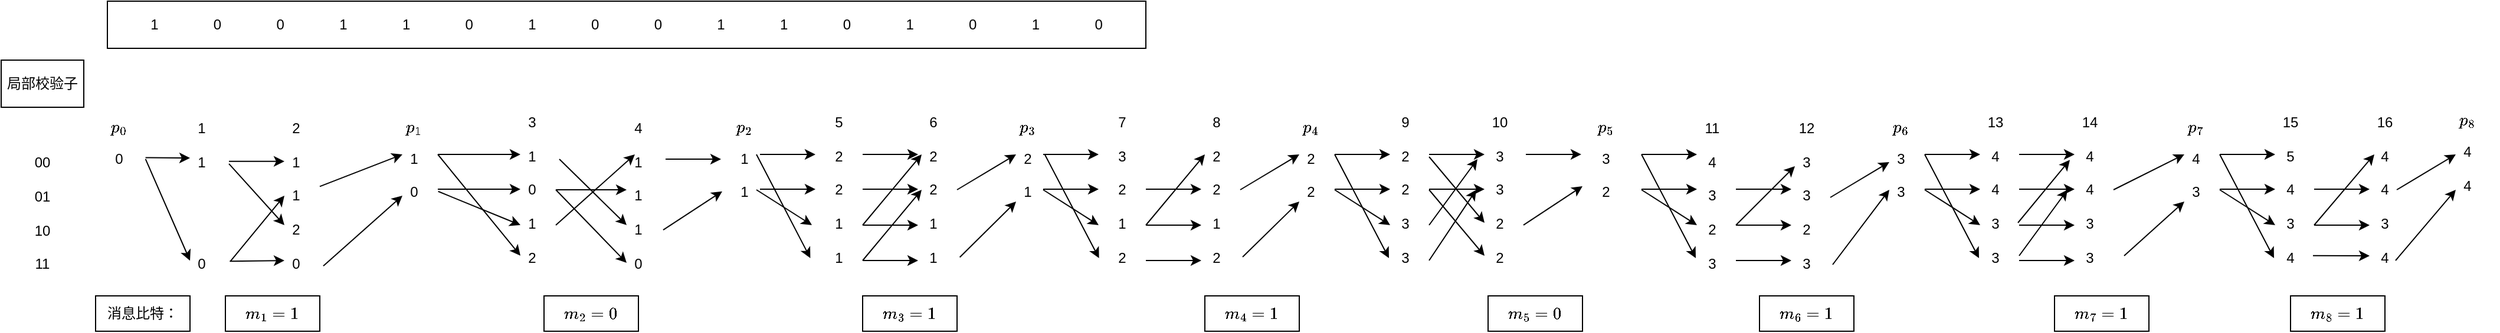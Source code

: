<mxfile version="22.1.4" type="github">
  <diagram name="第 1 页" id="Hwybi1OHJ6KYIP6QVg40">
    <mxGraphModel dx="1221" dy="630" grid="1" gridSize="10" guides="1" tooltips="1" connect="1" arrows="1" fold="1" page="1" pageScale="1" pageWidth="3300" pageHeight="4681" math="1" shadow="0">
      <root>
        <mxCell id="0" />
        <mxCell id="1" parent="0" />
        <mxCell id="ILB3Z_6Stkwn8NjHeVA5-1" value="1&lt;span style=&quot;white-space: pre;&quot;&gt;&#x9;&lt;span style=&quot;white-space: pre;&quot;&gt;&#x9;&lt;/span&gt;&lt;/span&gt;0&lt;span style=&quot;white-space: pre;&quot;&gt;&#x9;&lt;span style=&quot;white-space: pre;&quot;&gt;&#x9;&lt;/span&gt;&lt;/span&gt;0&lt;span style=&quot;white-space: pre;&quot;&gt;&#x9;&lt;/span&gt;&lt;span style=&quot;white-space: pre;&quot;&gt;&#x9;&lt;/span&gt;1&lt;span style=&quot;white-space: pre;&quot;&gt;&#x9;&lt;span style=&quot;white-space: pre;&quot;&gt;&#x9;&lt;/span&gt;&lt;/span&gt;1&lt;span style=&quot;white-space: pre;&quot;&gt;&#x9;&lt;span style=&quot;white-space: pre;&quot;&gt;&#x9;&lt;/span&gt;&lt;/span&gt;0&lt;span style=&quot;white-space: pre;&quot;&gt;&#x9;&lt;/span&gt;&lt;span style=&quot;white-space: pre;&quot;&gt;&#x9;&lt;/span&gt;1&lt;span style=&quot;white-space: pre;&quot;&gt;&#x9;&lt;/span&gt;&lt;span style=&quot;white-space: pre;&quot;&gt;&#x9;&lt;/span&gt;0&lt;span style=&quot;white-space: pre;&quot;&gt;&#x9;&lt;span style=&quot;white-space: pre;&quot;&gt;&#x9;&lt;/span&gt;&lt;/span&gt;0&lt;span style=&quot;white-space: pre;&quot;&gt;&#x9;&lt;span style=&quot;white-space: pre;&quot;&gt;&#x9;&lt;/span&gt;&lt;/span&gt;1&lt;span style=&quot;white-space: pre;&quot;&gt;&#x9;&lt;/span&gt;&lt;span style=&quot;white-space: pre;&quot;&gt;&#x9;&lt;/span&gt;1&lt;span style=&quot;white-space: pre;&quot;&gt;&#x9;&lt;span style=&quot;white-space: pre;&quot;&gt;&#x9;&lt;/span&gt;&lt;/span&gt;0&lt;span style=&quot;white-space: pre;&quot;&gt;&#x9;&lt;span style=&quot;white-space: pre;&quot;&gt;&#x9;&lt;/span&gt;&lt;/span&gt;1&lt;span style=&quot;white-space: pre;&quot;&gt;&#x9;&lt;/span&gt;&lt;span style=&quot;white-space: pre;&quot;&gt;&#x9;&lt;/span&gt;0&lt;span style=&quot;white-space: pre;&quot;&gt;&#x9;&lt;/span&gt;&lt;span style=&quot;white-space: pre;&quot;&gt;&#x9;&lt;/span&gt;1&lt;span style=&quot;white-space: pre;&quot;&gt;&#x9;&lt;/span&gt;&lt;span style=&quot;white-space: pre;&quot;&gt;&#x9;&lt;/span&gt;0" style="rounded=0;whiteSpace=wrap;html=1;" parent="1" vertex="1">
          <mxGeometry x="100" y="80" width="880" height="40" as="geometry" />
        </mxCell>
        <mxCell id="ILB3Z_6Stkwn8NjHeVA5-3" value="00&lt;br&gt;&lt;br&gt;01&lt;br&gt;&lt;br&gt;10&lt;br&gt;&lt;br&gt;11" style="rounded=0;whiteSpace=wrap;html=1;strokeColor=none;" parent="1" vertex="1">
          <mxGeometry x="30" y="180" width="30" height="160" as="geometry" />
        </mxCell>
        <mxCell id="ILB3Z_6Stkwn8NjHeVA5-4" value="$$p_0$$0&lt;br&gt;&lt;br&gt;&lt;br&gt;&lt;br&gt;&lt;br&gt;&lt;br&gt;" style="rounded=0;whiteSpace=wrap;html=1;strokeColor=none;" parent="1" vertex="1">
          <mxGeometry x="90" y="140" width="40" height="180" as="geometry" />
        </mxCell>
        <mxCell id="ILB3Z_6Stkwn8NjHeVA5-5" value="1&lt;br&gt;&lt;br&gt;1&lt;br&gt;&lt;br&gt;&lt;br&gt;&lt;br&gt;&lt;br&gt;&lt;br&gt;0" style="rounded=0;whiteSpace=wrap;html=1;strokeColor=none;" parent="1" vertex="1">
          <mxGeometry x="160" y="160" width="40" height="170" as="geometry" />
        </mxCell>
        <mxCell id="44ttZq75QkeN75tKJ-lj-1" value="2&lt;br&gt;&lt;br&gt;1&lt;br&gt;&lt;br&gt;1&lt;br&gt;&lt;br&gt;2&lt;br&gt;&lt;br&gt;0" style="rounded=0;whiteSpace=wrap;html=1;strokeColor=none;" vertex="1" parent="1">
          <mxGeometry x="240" y="160" width="40" height="170" as="geometry" />
        </mxCell>
        <mxCell id="44ttZq75QkeN75tKJ-lj-2" value="$$p_1$$1&lt;br&gt;&lt;br&gt;0&lt;br&gt;&lt;br&gt;&lt;br&gt;&lt;br&gt;" style="rounded=0;whiteSpace=wrap;html=1;strokeColor=none;" vertex="1" parent="1">
          <mxGeometry x="340" y="145" width="40" height="170" as="geometry" />
        </mxCell>
        <mxCell id="44ttZq75QkeN75tKJ-lj-3" value="3&lt;br&gt;&lt;br&gt;1&lt;br&gt;&lt;br&gt;0&lt;br&gt;&lt;br&gt;1&lt;br&gt;&lt;br&gt;2" style="rounded=0;whiteSpace=wrap;html=1;strokeColor=none;" vertex="1" parent="1">
          <mxGeometry x="440" y="155" width="40" height="170" as="geometry" />
        </mxCell>
        <mxCell id="44ttZq75QkeN75tKJ-lj-4" value="4&lt;br&gt;&lt;br&gt;1&lt;br&gt;&lt;br&gt;1&lt;br&gt;&lt;br&gt;1&lt;br&gt;&lt;br&gt;0" style="rounded=0;whiteSpace=wrap;html=1;strokeColor=none;" vertex="1" parent="1">
          <mxGeometry x="530" y="160" width="40" height="170" as="geometry" />
        </mxCell>
        <mxCell id="44ttZq75QkeN75tKJ-lj-5" value="$$p_2$$1&lt;br&gt;&lt;br&gt;1&lt;br&gt;&lt;br&gt;&lt;br&gt;&lt;br&gt;" style="rounded=0;whiteSpace=wrap;html=1;strokeColor=none;" vertex="1" parent="1">
          <mxGeometry x="620" y="140" width="40" height="180" as="geometry" />
        </mxCell>
        <mxCell id="44ttZq75QkeN75tKJ-lj-6" value="5&lt;br&gt;&lt;br&gt;2&lt;br&gt;&lt;br&gt;2&lt;br&gt;&lt;br&gt;1&lt;br&gt;&lt;br&gt;1" style="rounded=0;whiteSpace=wrap;html=1;strokeColor=none;" vertex="1" parent="1">
          <mxGeometry x="700" y="155" width="40" height="170" as="geometry" />
        </mxCell>
        <mxCell id="44ttZq75QkeN75tKJ-lj-7" value="6&lt;br&gt;&lt;br&gt;2&lt;br&gt;&lt;br&gt;2&lt;br&gt;&lt;br&gt;1&lt;br&gt;&lt;br&gt;1" style="rounded=0;whiteSpace=wrap;html=1;strokeColor=none;" vertex="1" parent="1">
          <mxGeometry x="780" y="155" width="40" height="170" as="geometry" />
        </mxCell>
        <mxCell id="44ttZq75QkeN75tKJ-lj-8" value="局部校验子" style="rounded=0;whiteSpace=wrap;html=1;" vertex="1" parent="1">
          <mxGeometry x="10" y="130" width="70" height="40" as="geometry" />
        </mxCell>
        <mxCell id="44ttZq75QkeN75tKJ-lj-9" value="$$p_3$$2&lt;br&gt;&lt;br&gt;1&lt;br&gt;&lt;br&gt;&lt;br&gt;&lt;br&gt;" style="rounded=0;whiteSpace=wrap;html=1;strokeColor=none;" vertex="1" parent="1">
          <mxGeometry x="860" y="140" width="40" height="180" as="geometry" />
        </mxCell>
        <mxCell id="44ttZq75QkeN75tKJ-lj-10" value="7&lt;br&gt;&lt;br&gt;3&lt;br&gt;&lt;br&gt;2&lt;br&gt;&lt;br&gt;1&lt;br&gt;&lt;br&gt;2" style="rounded=0;whiteSpace=wrap;html=1;strokeColor=none;" vertex="1" parent="1">
          <mxGeometry x="940" y="155" width="40" height="170" as="geometry" />
        </mxCell>
        <mxCell id="44ttZq75QkeN75tKJ-lj-11" value="8&lt;br&gt;&lt;br&gt;2&lt;br&gt;&lt;br&gt;2&lt;br&gt;&lt;br&gt;1&lt;br&gt;&lt;br&gt;2" style="rounded=0;whiteSpace=wrap;html=1;strokeColor=none;" vertex="1" parent="1">
          <mxGeometry x="1020" y="155" width="40" height="170" as="geometry" />
        </mxCell>
        <mxCell id="44ttZq75QkeN75tKJ-lj-12" value="$$p_4$$2&lt;br&gt;&lt;br&gt;2&lt;br&gt;&lt;br&gt;&lt;br&gt;&lt;br&gt;" style="rounded=0;whiteSpace=wrap;html=1;strokeColor=none;" vertex="1" parent="1">
          <mxGeometry x="1100" y="140" width="40" height="180" as="geometry" />
        </mxCell>
        <mxCell id="44ttZq75QkeN75tKJ-lj-13" value="9&lt;br&gt;&lt;br&gt;2&lt;br&gt;&lt;br&gt;2&lt;br&gt;&lt;br&gt;3&lt;br&gt;&lt;br&gt;3" style="rounded=0;whiteSpace=wrap;html=1;strokeColor=none;" vertex="1" parent="1">
          <mxGeometry x="1180" y="155" width="40" height="170" as="geometry" />
        </mxCell>
        <mxCell id="44ttZq75QkeN75tKJ-lj-14" value="10&lt;br&gt;&lt;br&gt;3&lt;br&gt;&lt;br&gt;3&lt;br&gt;&lt;br&gt;2&lt;br&gt;&lt;br&gt;2" style="rounded=0;whiteSpace=wrap;html=1;strokeColor=none;" vertex="1" parent="1">
          <mxGeometry x="1260" y="155" width="40" height="170" as="geometry" />
        </mxCell>
        <mxCell id="44ttZq75QkeN75tKJ-lj-15" value="$$p_5$$3&lt;br&gt;&lt;br&gt;2&lt;br&gt;&lt;br&gt;&lt;br&gt;&lt;br&gt;" style="rounded=0;whiteSpace=wrap;html=1;strokeColor=none;" vertex="1" parent="1">
          <mxGeometry x="1350" y="140" width="40" height="180" as="geometry" />
        </mxCell>
        <mxCell id="44ttZq75QkeN75tKJ-lj-16" value="11&lt;br&gt;&lt;br&gt;4&lt;br&gt;&lt;br&gt;3&lt;br&gt;&lt;br&gt;2&lt;br&gt;&lt;br&gt;3" style="rounded=0;whiteSpace=wrap;html=1;strokeColor=none;" vertex="1" parent="1">
          <mxGeometry x="1440" y="160" width="40" height="170" as="geometry" />
        </mxCell>
        <mxCell id="44ttZq75QkeN75tKJ-lj-17" value="12&lt;br&gt;&lt;br&gt;3&lt;br&gt;&lt;br&gt;3&lt;br&gt;&lt;br&gt;2&lt;br&gt;&lt;br&gt;3" style="rounded=0;whiteSpace=wrap;html=1;strokeColor=none;" vertex="1" parent="1">
          <mxGeometry x="1520" y="160" width="40" height="170" as="geometry" />
        </mxCell>
        <mxCell id="44ttZq75QkeN75tKJ-lj-18" value="$$p_6$$3&lt;br&gt;&lt;br&gt;3&lt;br&gt;&lt;br&gt;&lt;br&gt;&lt;br&gt;" style="rounded=0;whiteSpace=wrap;html=1;strokeColor=none;" vertex="1" parent="1">
          <mxGeometry x="1600" y="140" width="40" height="180" as="geometry" />
        </mxCell>
        <mxCell id="44ttZq75QkeN75tKJ-lj-19" value="13&lt;br&gt;&lt;br&gt;4&lt;br&gt;&lt;br&gt;4&lt;br&gt;&lt;br&gt;3&lt;br&gt;&lt;br&gt;3" style="rounded=0;whiteSpace=wrap;html=1;strokeColor=none;" vertex="1" parent="1">
          <mxGeometry x="1680" y="155" width="40" height="170" as="geometry" />
        </mxCell>
        <mxCell id="44ttZq75QkeN75tKJ-lj-20" value="14&lt;br&gt;&lt;br&gt;4&lt;br&gt;&lt;br&gt;4&lt;br&gt;&lt;br&gt;3&lt;br&gt;&lt;br&gt;3" style="rounded=0;whiteSpace=wrap;html=1;strokeColor=none;" vertex="1" parent="1">
          <mxGeometry x="1760" y="155" width="40" height="170" as="geometry" />
        </mxCell>
        <mxCell id="44ttZq75QkeN75tKJ-lj-21" value="$$p_7$$4&lt;br&gt;&lt;br&gt;3&lt;br&gt;&lt;br&gt;&lt;br&gt;&lt;br&gt;" style="rounded=0;whiteSpace=wrap;html=1;strokeColor=none;" vertex="1" parent="1">
          <mxGeometry x="1850" y="140" width="40" height="180" as="geometry" />
        </mxCell>
        <mxCell id="44ttZq75QkeN75tKJ-lj-22" value="15&lt;br&gt;&lt;br&gt;5&lt;br&gt;&lt;br&gt;4&lt;br&gt;&lt;br&gt;3&lt;br&gt;&lt;br&gt;4" style="rounded=0;whiteSpace=wrap;html=1;strokeColor=none;" vertex="1" parent="1">
          <mxGeometry x="1930" y="155" width="40" height="170" as="geometry" />
        </mxCell>
        <mxCell id="44ttZq75QkeN75tKJ-lj-23" value="16&lt;br&gt;&lt;br&gt;4&lt;br&gt;&lt;br&gt;4&lt;br&gt;&lt;br&gt;3&lt;br&gt;&lt;br&gt;4" style="rounded=0;whiteSpace=wrap;html=1;strokeColor=none;" vertex="1" parent="1">
          <mxGeometry x="2010" y="155" width="40" height="170" as="geometry" />
        </mxCell>
        <mxCell id="44ttZq75QkeN75tKJ-lj-28" value="" style="endArrow=classic;html=1;rounded=0;fillOpacity=100;snapToPoint=1;exitX=1.058;exitY=0.404;exitDx=0;exitDy=0;exitPerimeter=0;orthogonal=0;entryX=0.25;entryY=0.312;entryDx=0;entryDy=0;entryPerimeter=0;" edge="1" parent="1" source="ILB3Z_6Stkwn8NjHeVA5-4" target="ILB3Z_6Stkwn8NjHeVA5-5">
          <mxGeometry width="50" height="50" relative="1" as="geometry">
            <mxPoint x="550" y="350" as="sourcePoint" />
            <mxPoint x="150" y="213" as="targetPoint" />
          </mxGeometry>
        </mxCell>
        <mxCell id="44ttZq75QkeN75tKJ-lj-29" value="" style="endArrow=classic;html=1;rounded=0;exitX=1.058;exitY=0.411;exitDx=0;exitDy=0;exitPerimeter=0;entryX=0.25;entryY=0.824;entryDx=0;entryDy=0;entryPerimeter=0;" edge="1" parent="1" source="ILB3Z_6Stkwn8NjHeVA5-4" target="ILB3Z_6Stkwn8NjHeVA5-5">
          <mxGeometry width="50" height="50" relative="1" as="geometry">
            <mxPoint x="550" y="350" as="sourcePoint" />
            <mxPoint x="600" y="300" as="targetPoint" />
          </mxGeometry>
        </mxCell>
        <mxCell id="44ttZq75QkeN75tKJ-lj-30" value="" style="endArrow=classic;html=1;rounded=0;exitX=1.075;exitY=0.329;exitDx=0;exitDy=0;exitPerimeter=0;entryX=0.25;entryY=0.329;entryDx=0;entryDy=0;entryPerimeter=0;" edge="1" parent="1" source="ILB3Z_6Stkwn8NjHeVA5-5" target="44ttZq75QkeN75tKJ-lj-1">
          <mxGeometry width="50" height="50" relative="1" as="geometry">
            <mxPoint x="550" y="350" as="sourcePoint" />
            <mxPoint x="600" y="300" as="targetPoint" />
          </mxGeometry>
        </mxCell>
        <mxCell id="44ttZq75QkeN75tKJ-lj-31" value="" style="endArrow=classic;html=1;rounded=0;exitX=1.075;exitY=0.341;exitDx=0;exitDy=0;exitPerimeter=0;entryX=0.25;entryY=0.647;entryDx=0;entryDy=0;entryPerimeter=0;" edge="1" parent="1" source="ILB3Z_6Stkwn8NjHeVA5-5" target="44ttZq75QkeN75tKJ-lj-1">
          <mxGeometry width="50" height="50" relative="1" as="geometry">
            <mxPoint x="550" y="350" as="sourcePoint" />
            <mxPoint x="600" y="300" as="targetPoint" />
          </mxGeometry>
        </mxCell>
        <mxCell id="44ttZq75QkeN75tKJ-lj-32" value="" style="endArrow=classic;html=1;rounded=0;exitX=1.108;exitY=0.827;exitDx=0;exitDy=0;exitPerimeter=0;entryX=0.25;entryY=0.5;entryDx=0;entryDy=0;entryPerimeter=0;" edge="1" parent="1" source="ILB3Z_6Stkwn8NjHeVA5-5" target="44ttZq75QkeN75tKJ-lj-1">
          <mxGeometry width="50" height="50" relative="1" as="geometry">
            <mxPoint x="550" y="350" as="sourcePoint" />
            <mxPoint x="600" y="300" as="targetPoint" />
          </mxGeometry>
        </mxCell>
        <mxCell id="44ttZq75QkeN75tKJ-lj-33" value="" style="endArrow=classic;html=1;rounded=0;exitX=1.092;exitY=0.827;exitDx=0;exitDy=0;exitPerimeter=0;" edge="1" parent="1" source="ILB3Z_6Stkwn8NjHeVA5-5">
          <mxGeometry width="50" height="50" relative="1" as="geometry">
            <mxPoint x="550" y="350" as="sourcePoint" />
            <mxPoint x="250" y="300" as="targetPoint" />
          </mxGeometry>
        </mxCell>
        <mxCell id="44ttZq75QkeN75tKJ-lj-34" value="" style="endArrow=classic;html=1;rounded=0;" edge="1" parent="1" source="44ttZq75QkeN75tKJ-lj-1">
          <mxGeometry width="50" height="50" relative="1" as="geometry">
            <mxPoint x="550" y="350" as="sourcePoint" />
            <mxPoint x="350" y="210" as="targetPoint" />
          </mxGeometry>
        </mxCell>
        <mxCell id="44ttZq75QkeN75tKJ-lj-36" value="" style="endArrow=classic;html=1;rounded=0;exitX=1.075;exitY=0.851;exitDx=0;exitDy=0;exitPerimeter=0;entryX=0.25;entryY=0.588;entryDx=0;entryDy=0;entryPerimeter=0;" edge="1" parent="1" source="44ttZq75QkeN75tKJ-lj-1" target="44ttZq75QkeN75tKJ-lj-2">
          <mxGeometry width="50" height="50" relative="1" as="geometry">
            <mxPoint x="550" y="350" as="sourcePoint" />
            <mxPoint x="600" y="300" as="targetPoint" />
          </mxGeometry>
        </mxCell>
        <mxCell id="44ttZq75QkeN75tKJ-lj-40" value="" style="endArrow=classic;html=1;rounded=0;exitX=1.075;exitY=0.329;exitDx=0;exitDy=0;exitPerimeter=0;" edge="1" parent="1">
          <mxGeometry width="50" height="50" relative="1" as="geometry">
            <mxPoint x="380" y="210" as="sourcePoint" />
            <mxPoint x="450" y="210" as="targetPoint" />
          </mxGeometry>
        </mxCell>
        <mxCell id="44ttZq75QkeN75tKJ-lj-42" value="" style="endArrow=classic;html=1;rounded=0;exitX=1.075;exitY=0.329;exitDx=0;exitDy=0;exitPerimeter=0;" edge="1" parent="1">
          <mxGeometry width="50" height="50" relative="1" as="geometry">
            <mxPoint x="380" y="239.5" as="sourcePoint" />
            <mxPoint x="450" y="239.5" as="targetPoint" />
          </mxGeometry>
        </mxCell>
        <mxCell id="44ttZq75QkeN75tKJ-lj-43" value="" style="endArrow=classic;html=1;rounded=0;exitX=1.008;exitY=0.567;exitDx=0;exitDy=0;exitPerimeter=0;entryX=0.25;entryY=0.676;entryDx=0;entryDy=0;entryPerimeter=0;" edge="1" parent="1" source="44ttZq75QkeN75tKJ-lj-2" target="44ttZq75QkeN75tKJ-lj-3">
          <mxGeometry width="50" height="50" relative="1" as="geometry">
            <mxPoint x="550" y="350" as="sourcePoint" />
            <mxPoint x="600" y="300" as="targetPoint" />
          </mxGeometry>
        </mxCell>
        <mxCell id="44ttZq75QkeN75tKJ-lj-45" value="" style="endArrow=classic;html=1;rounded=0;exitX=1.058;exitY=0.411;exitDx=0;exitDy=0;exitPerimeter=0;entryX=0.25;entryY=0.829;entryDx=0;entryDy=0;entryPerimeter=0;" edge="1" parent="1" target="44ttZq75QkeN75tKJ-lj-3">
          <mxGeometry width="50" height="50" relative="1" as="geometry">
            <mxPoint x="380" y="210" as="sourcePoint" />
            <mxPoint x="418" y="296" as="targetPoint" />
          </mxGeometry>
        </mxCell>
        <mxCell id="44ttZq75QkeN75tKJ-lj-47" value="" style="endArrow=classic;html=1;rounded=0;exitX=1.075;exitY=0.341;exitDx=0;exitDy=0;exitPerimeter=0;entryX=0.25;entryY=0.647;entryDx=0;entryDy=0;entryPerimeter=0;" edge="1" parent="1" target="44ttZq75QkeN75tKJ-lj-4">
          <mxGeometry width="50" height="50" relative="1" as="geometry">
            <mxPoint x="483" y="214" as="sourcePoint" />
            <mxPoint x="530" y="266" as="targetPoint" />
          </mxGeometry>
        </mxCell>
        <mxCell id="44ttZq75QkeN75tKJ-lj-48" value="" style="endArrow=classic;html=1;rounded=0;exitX=1;exitY=0.5;exitDx=0;exitDy=0;" edge="1" parent="1" source="44ttZq75QkeN75tKJ-lj-3">
          <mxGeometry width="50" height="50" relative="1" as="geometry">
            <mxPoint x="480" y="250" as="sourcePoint" />
            <mxPoint x="540" y="302" as="targetPoint" />
          </mxGeometry>
        </mxCell>
        <mxCell id="44ttZq75QkeN75tKJ-lj-50" value="" style="endArrow=classic;html=1;rounded=0;exitX=1.075;exitY=0.851;exitDx=0;exitDy=0;exitPerimeter=0;entryX=0.25;entryY=0.588;entryDx=0;entryDy=0;entryPerimeter=0;" edge="1" parent="1">
          <mxGeometry width="50" height="50" relative="1" as="geometry">
            <mxPoint x="480" y="270" as="sourcePoint" />
            <mxPoint x="547" y="210" as="targetPoint" />
          </mxGeometry>
        </mxCell>
        <mxCell id="44ttZq75QkeN75tKJ-lj-52" value="" style="endArrow=classic;html=1;rounded=0;" edge="1" parent="1">
          <mxGeometry width="50" height="50" relative="1" as="geometry">
            <mxPoint x="480" y="240" as="sourcePoint" />
            <mxPoint x="540" y="240" as="targetPoint" />
          </mxGeometry>
        </mxCell>
        <mxCell id="44ttZq75QkeN75tKJ-lj-53" value="" style="endArrow=classic;html=1;rounded=0;exitX=1.075;exitY=0.318;exitDx=0;exitDy=0;exitPerimeter=0;" edge="1" parent="1" source="44ttZq75QkeN75tKJ-lj-4">
          <mxGeometry width="50" height="50" relative="1" as="geometry">
            <mxPoint x="740" y="350" as="sourcePoint" />
            <mxPoint x="620" y="214" as="targetPoint" />
          </mxGeometry>
        </mxCell>
        <mxCell id="44ttZq75QkeN75tKJ-lj-54" value="" style="endArrow=classic;html=1;rounded=0;exitX=1.025;exitY=0.671;exitDx=0;exitDy=0;exitPerimeter=0;entryX=0.025;entryY=0.563;entryDx=0;entryDy=0;entryPerimeter=0;" edge="1" parent="1" source="44ttZq75QkeN75tKJ-lj-4" target="44ttZq75QkeN75tKJ-lj-5">
          <mxGeometry width="50" height="50" relative="1" as="geometry">
            <mxPoint x="740" y="350" as="sourcePoint" />
            <mxPoint x="790" y="300" as="targetPoint" />
          </mxGeometry>
        </mxCell>
        <mxCell id="44ttZq75QkeN75tKJ-lj-59" value="" style="endArrow=classic;html=1;rounded=0;" edge="1" parent="1">
          <mxGeometry width="50" height="50" relative="1" as="geometry">
            <mxPoint x="653" y="210" as="sourcePoint" />
            <mxPoint x="700" y="210" as="targetPoint" />
          </mxGeometry>
        </mxCell>
        <mxCell id="44ttZq75QkeN75tKJ-lj-61" value="" style="endArrow=classic;html=1;rounded=0;" edge="1" parent="1">
          <mxGeometry width="50" height="50" relative="1" as="geometry">
            <mxPoint x="653" y="239.5" as="sourcePoint" />
            <mxPoint x="700" y="239.5" as="targetPoint" />
          </mxGeometry>
        </mxCell>
        <mxCell id="44ttZq75QkeN75tKJ-lj-62" value="" style="endArrow=classic;html=1;rounded=0;entryX=-0.075;entryY=0.676;entryDx=0;entryDy=0;entryPerimeter=0;" edge="1" parent="1" target="44ttZq75QkeN75tKJ-lj-6">
          <mxGeometry width="50" height="50" relative="1" as="geometry">
            <mxPoint x="650" y="240" as="sourcePoint" />
            <mxPoint x="800" y="190" as="targetPoint" />
          </mxGeometry>
        </mxCell>
        <mxCell id="44ttZq75QkeN75tKJ-lj-64" value="" style="endArrow=classic;html=1;rounded=0;exitX=1.058;exitY=0.411;exitDx=0;exitDy=0;exitPerimeter=0;entryX=-0.108;entryY=0.841;entryDx=0;entryDy=0;entryPerimeter=0;" edge="1" parent="1" target="44ttZq75QkeN75tKJ-lj-6">
          <mxGeometry width="50" height="50" relative="1" as="geometry">
            <mxPoint x="650" y="210" as="sourcePoint" />
            <mxPoint x="688" y="296" as="targetPoint" />
          </mxGeometry>
        </mxCell>
        <mxCell id="44ttZq75QkeN75tKJ-lj-66" value="" style="endArrow=classic;html=1;rounded=0;" edge="1" parent="1">
          <mxGeometry width="50" height="50" relative="1" as="geometry">
            <mxPoint x="740" y="210" as="sourcePoint" />
            <mxPoint x="787" y="210" as="targetPoint" />
          </mxGeometry>
        </mxCell>
        <mxCell id="44ttZq75QkeN75tKJ-lj-69" value="" style="endArrow=classic;html=1;rounded=0;" edge="1" parent="1">
          <mxGeometry width="50" height="50" relative="1" as="geometry">
            <mxPoint x="740" y="239.5" as="sourcePoint" />
            <mxPoint x="787" y="239.5" as="targetPoint" />
          </mxGeometry>
        </mxCell>
        <mxCell id="44ttZq75QkeN75tKJ-lj-70" value="" style="endArrow=classic;html=1;rounded=0;" edge="1" parent="1">
          <mxGeometry width="50" height="50" relative="1" as="geometry">
            <mxPoint x="740" y="300" as="sourcePoint" />
            <mxPoint x="787" y="300" as="targetPoint" />
          </mxGeometry>
        </mxCell>
        <mxCell id="44ttZq75QkeN75tKJ-lj-72" value="" style="endArrow=classic;html=1;rounded=0;" edge="1" parent="1">
          <mxGeometry width="50" height="50" relative="1" as="geometry">
            <mxPoint x="740" y="270" as="sourcePoint" />
            <mxPoint x="787" y="270" as="targetPoint" />
          </mxGeometry>
        </mxCell>
        <mxCell id="44ttZq75QkeN75tKJ-lj-74" value="" style="endArrow=classic;html=1;rounded=0;" edge="1" parent="1">
          <mxGeometry width="50" height="50" relative="1" as="geometry">
            <mxPoint x="740" y="270" as="sourcePoint" />
            <mxPoint x="790" y="210" as="targetPoint" />
          </mxGeometry>
        </mxCell>
        <mxCell id="44ttZq75QkeN75tKJ-lj-75" value="" style="endArrow=classic;html=1;rounded=0;" edge="1" parent="1">
          <mxGeometry width="50" height="50" relative="1" as="geometry">
            <mxPoint x="740" y="300" as="sourcePoint" />
            <mxPoint x="790" y="240" as="targetPoint" />
          </mxGeometry>
        </mxCell>
        <mxCell id="44ttZq75QkeN75tKJ-lj-79" value="" style="endArrow=classic;html=1;rounded=0;exitX=1;exitY=0.5;exitDx=0;exitDy=0;" edge="1" parent="1" source="44ttZq75QkeN75tKJ-lj-7">
          <mxGeometry width="50" height="50" relative="1" as="geometry">
            <mxPoint x="810" y="237" as="sourcePoint" />
            <mxPoint x="870" y="210" as="targetPoint" />
          </mxGeometry>
        </mxCell>
        <mxCell id="44ttZq75QkeN75tKJ-lj-80" value="" style="endArrow=classic;html=1;rounded=0;exitX=1.058;exitY=0.837;exitDx=0;exitDy=0;exitPerimeter=0;" edge="1" parent="1" source="44ttZq75QkeN75tKJ-lj-7">
          <mxGeometry width="50" height="50" relative="1" as="geometry">
            <mxPoint x="813" y="305" as="sourcePoint" />
            <mxPoint x="870" y="250" as="targetPoint" />
          </mxGeometry>
        </mxCell>
        <mxCell id="44ttZq75QkeN75tKJ-lj-82" value="" style="endArrow=classic;html=1;rounded=0;" edge="1" parent="1">
          <mxGeometry width="50" height="50" relative="1" as="geometry">
            <mxPoint x="893" y="210" as="sourcePoint" />
            <mxPoint x="940" y="210" as="targetPoint" />
          </mxGeometry>
        </mxCell>
        <mxCell id="44ttZq75QkeN75tKJ-lj-84" value="" style="endArrow=classic;html=1;rounded=0;" edge="1" parent="1">
          <mxGeometry width="50" height="50" relative="1" as="geometry">
            <mxPoint x="893" y="239.5" as="sourcePoint" />
            <mxPoint x="940" y="239.5" as="targetPoint" />
          </mxGeometry>
        </mxCell>
        <mxCell id="44ttZq75QkeN75tKJ-lj-85" value="" style="endArrow=classic;html=1;rounded=0;exitX=1.058;exitY=0.411;exitDx=0;exitDy=0;exitPerimeter=0;entryX=-0.108;entryY=0.841;entryDx=0;entryDy=0;entryPerimeter=0;" edge="1" parent="1">
          <mxGeometry width="50" height="50" relative="1" as="geometry">
            <mxPoint x="894.32" y="210" as="sourcePoint" />
            <mxPoint x="940.32" y="298" as="targetPoint" />
          </mxGeometry>
        </mxCell>
        <mxCell id="44ttZq75QkeN75tKJ-lj-86" value="" style="endArrow=classic;html=1;rounded=0;entryX=-0.075;entryY=0.676;entryDx=0;entryDy=0;entryPerimeter=0;" edge="1" parent="1">
          <mxGeometry width="50" height="50" relative="1" as="geometry">
            <mxPoint x="893" y="240" as="sourcePoint" />
            <mxPoint x="940" y="270" as="targetPoint" />
          </mxGeometry>
        </mxCell>
        <mxCell id="44ttZq75QkeN75tKJ-lj-87" value="" style="endArrow=classic;html=1;rounded=0;" edge="1" parent="1">
          <mxGeometry width="50" height="50" relative="1" as="geometry">
            <mxPoint x="980" y="270" as="sourcePoint" />
            <mxPoint x="1030" y="210" as="targetPoint" />
          </mxGeometry>
        </mxCell>
        <mxCell id="44ttZq75QkeN75tKJ-lj-88" value="" style="endArrow=classic;html=1;rounded=0;" edge="1" parent="1">
          <mxGeometry width="50" height="50" relative="1" as="geometry">
            <mxPoint x="980" y="239.5" as="sourcePoint" />
            <mxPoint x="1027" y="239.5" as="targetPoint" />
          </mxGeometry>
        </mxCell>
        <mxCell id="44ttZq75QkeN75tKJ-lj-89" value="" style="endArrow=classic;html=1;rounded=0;" edge="1" parent="1">
          <mxGeometry width="50" height="50" relative="1" as="geometry">
            <mxPoint x="980" y="270" as="sourcePoint" />
            <mxPoint x="1027" y="270" as="targetPoint" />
          </mxGeometry>
        </mxCell>
        <mxCell id="44ttZq75QkeN75tKJ-lj-90" value="" style="endArrow=classic;html=1;rounded=0;" edge="1" parent="1">
          <mxGeometry width="50" height="50" relative="1" as="geometry">
            <mxPoint x="980" y="300" as="sourcePoint" />
            <mxPoint x="1027" y="300" as="targetPoint" />
          </mxGeometry>
        </mxCell>
        <mxCell id="44ttZq75QkeN75tKJ-lj-91" value="" style="endArrow=classic;html=1;rounded=0;exitX=1;exitY=0.5;exitDx=0;exitDy=0;" edge="1" parent="1">
          <mxGeometry width="50" height="50" relative="1" as="geometry">
            <mxPoint x="1060" y="240" as="sourcePoint" />
            <mxPoint x="1110" y="210" as="targetPoint" />
          </mxGeometry>
        </mxCell>
        <mxCell id="44ttZq75QkeN75tKJ-lj-92" value="" style="endArrow=classic;html=1;rounded=0;exitX=1.058;exitY=0.837;exitDx=0;exitDy=0;exitPerimeter=0;" edge="1" parent="1">
          <mxGeometry width="50" height="50" relative="1" as="geometry">
            <mxPoint x="1062" y="297" as="sourcePoint" />
            <mxPoint x="1110" y="250" as="targetPoint" />
          </mxGeometry>
        </mxCell>
        <mxCell id="44ttZq75QkeN75tKJ-lj-93" value="" style="endArrow=classic;html=1;rounded=0;" edge="1" parent="1">
          <mxGeometry width="50" height="50" relative="1" as="geometry">
            <mxPoint x="1140" y="210" as="sourcePoint" />
            <mxPoint x="1187" y="210" as="targetPoint" />
          </mxGeometry>
        </mxCell>
        <mxCell id="44ttZq75QkeN75tKJ-lj-94" value="" style="endArrow=classic;html=1;rounded=0;" edge="1" parent="1">
          <mxGeometry width="50" height="50" relative="1" as="geometry">
            <mxPoint x="1140" y="239.5" as="sourcePoint" />
            <mxPoint x="1187" y="239.5" as="targetPoint" />
          </mxGeometry>
        </mxCell>
        <mxCell id="44ttZq75QkeN75tKJ-lj-95" value="" style="endArrow=classic;html=1;rounded=0;exitX=1.058;exitY=0.411;exitDx=0;exitDy=0;exitPerimeter=0;entryX=-0.108;entryY=0.841;entryDx=0;entryDy=0;entryPerimeter=0;" edge="1" parent="1">
          <mxGeometry width="50" height="50" relative="1" as="geometry">
            <mxPoint x="1140" y="210" as="sourcePoint" />
            <mxPoint x="1186" y="298" as="targetPoint" />
          </mxGeometry>
        </mxCell>
        <mxCell id="44ttZq75QkeN75tKJ-lj-96" value="" style="endArrow=classic;html=1;rounded=0;entryX=-0.075;entryY=0.676;entryDx=0;entryDy=0;entryPerimeter=0;" edge="1" parent="1">
          <mxGeometry width="50" height="50" relative="1" as="geometry">
            <mxPoint x="1140" y="240" as="sourcePoint" />
            <mxPoint x="1187" y="270" as="targetPoint" />
          </mxGeometry>
        </mxCell>
        <mxCell id="44ttZq75QkeN75tKJ-lj-97" value="" style="endArrow=classic;html=1;rounded=0;entryX=0.25;entryY=0.647;entryDx=0;entryDy=0;entryPerimeter=0;" edge="1" parent="1">
          <mxGeometry width="50" height="50" relative="1" as="geometry">
            <mxPoint x="1220" y="212" as="sourcePoint" />
            <mxPoint x="1267" y="268" as="targetPoint" />
          </mxGeometry>
        </mxCell>
        <mxCell id="44ttZq75QkeN75tKJ-lj-98" value="" style="endArrow=classic;html=1;rounded=0;exitX=1;exitY=0.5;exitDx=0;exitDy=0;entryX=0.25;entryY=0.647;entryDx=0;entryDy=0;entryPerimeter=0;" edge="1" parent="1" source="44ttZq75QkeN75tKJ-lj-13">
          <mxGeometry width="50" height="50" relative="1" as="geometry">
            <mxPoint x="1210" y="240" as="sourcePoint" />
            <mxPoint x="1267" y="296" as="targetPoint" />
          </mxGeometry>
        </mxCell>
        <mxCell id="44ttZq75QkeN75tKJ-lj-99" value="" style="endArrow=classic;html=1;rounded=0;" edge="1" parent="1">
          <mxGeometry width="50" height="50" relative="1" as="geometry">
            <mxPoint x="1220" y="210" as="sourcePoint" />
            <mxPoint x="1267" y="210" as="targetPoint" />
          </mxGeometry>
        </mxCell>
        <mxCell id="44ttZq75QkeN75tKJ-lj-100" value="" style="endArrow=classic;html=1;rounded=0;" edge="1" parent="1">
          <mxGeometry width="50" height="50" relative="1" as="geometry">
            <mxPoint x="1220" y="239.5" as="sourcePoint" />
            <mxPoint x="1267" y="239.5" as="targetPoint" />
          </mxGeometry>
        </mxCell>
        <mxCell id="44ttZq75QkeN75tKJ-lj-101" value="" style="endArrow=classic;html=1;rounded=0;entryX=0.025;entryY=0.347;entryDx=0;entryDy=0;entryPerimeter=0;" edge="1" parent="1" target="44ttZq75QkeN75tKJ-lj-14">
          <mxGeometry width="50" height="50" relative="1" as="geometry">
            <mxPoint x="1220" y="270" as="sourcePoint" />
            <mxPoint x="1260" y="210" as="targetPoint" />
          </mxGeometry>
        </mxCell>
        <mxCell id="44ttZq75QkeN75tKJ-lj-102" value="" style="endArrow=classic;html=1;rounded=0;entryX=0;entryY=0.5;entryDx=0;entryDy=0;" edge="1" parent="1" target="44ttZq75QkeN75tKJ-lj-14">
          <mxGeometry width="50" height="50" relative="1" as="geometry">
            <mxPoint x="1220" y="300" as="sourcePoint" />
            <mxPoint x="1260" y="240" as="targetPoint" />
          </mxGeometry>
        </mxCell>
        <mxCell id="44ttZq75QkeN75tKJ-lj-103" value="" style="endArrow=classic;html=1;rounded=0;exitX=1.075;exitY=0.318;exitDx=0;exitDy=0;exitPerimeter=0;" edge="1" parent="1">
          <mxGeometry width="50" height="50" relative="1" as="geometry">
            <mxPoint x="1302" y="209.96" as="sourcePoint" />
            <mxPoint x="1349" y="209.96" as="targetPoint" />
          </mxGeometry>
        </mxCell>
        <mxCell id="44ttZq75QkeN75tKJ-lj-104" value="" style="endArrow=classic;html=1;rounded=0;exitX=1.025;exitY=0.671;exitDx=0;exitDy=0;exitPerimeter=0;entryX=0.025;entryY=0.563;entryDx=0;entryDy=0;entryPerimeter=0;" edge="1" parent="1">
          <mxGeometry width="50" height="50" relative="1" as="geometry">
            <mxPoint x="1300" y="269.96" as="sourcePoint" />
            <mxPoint x="1350" y="236.96" as="targetPoint" />
          </mxGeometry>
        </mxCell>
        <mxCell id="44ttZq75QkeN75tKJ-lj-105" value="" style="endArrow=classic;html=1;rounded=0;" edge="1" parent="1">
          <mxGeometry width="50" height="50" relative="1" as="geometry">
            <mxPoint x="1400" y="210" as="sourcePoint" />
            <mxPoint x="1447" y="210" as="targetPoint" />
          </mxGeometry>
        </mxCell>
        <mxCell id="44ttZq75QkeN75tKJ-lj-106" value="" style="endArrow=classic;html=1;rounded=0;" edge="1" parent="1">
          <mxGeometry width="50" height="50" relative="1" as="geometry">
            <mxPoint x="1400" y="239.5" as="sourcePoint" />
            <mxPoint x="1447" y="239.5" as="targetPoint" />
          </mxGeometry>
        </mxCell>
        <mxCell id="44ttZq75QkeN75tKJ-lj-107" value="" style="endArrow=classic;html=1;rounded=0;entryX=-0.075;entryY=0.676;entryDx=0;entryDy=0;entryPerimeter=0;" edge="1" parent="1">
          <mxGeometry width="50" height="50" relative="1" as="geometry">
            <mxPoint x="1400" y="240" as="sourcePoint" />
            <mxPoint x="1447" y="270" as="targetPoint" />
          </mxGeometry>
        </mxCell>
        <mxCell id="44ttZq75QkeN75tKJ-lj-108" value="" style="endArrow=classic;html=1;rounded=0;exitX=1.058;exitY=0.411;exitDx=0;exitDy=0;exitPerimeter=0;entryX=-0.108;entryY=0.841;entryDx=0;entryDy=0;entryPerimeter=0;" edge="1" parent="1">
          <mxGeometry width="50" height="50" relative="1" as="geometry">
            <mxPoint x="1400" y="210" as="sourcePoint" />
            <mxPoint x="1446" y="298" as="targetPoint" />
          </mxGeometry>
        </mxCell>
        <mxCell id="44ttZq75QkeN75tKJ-lj-109" value="" style="endArrow=classic;html=1;rounded=0;" edge="1" parent="1">
          <mxGeometry width="50" height="50" relative="1" as="geometry">
            <mxPoint x="1480" y="239.5" as="sourcePoint" />
            <mxPoint x="1527" y="239.5" as="targetPoint" />
          </mxGeometry>
        </mxCell>
        <mxCell id="44ttZq75QkeN75tKJ-lj-110" value="" style="endArrow=classic;html=1;rounded=0;" edge="1" parent="1">
          <mxGeometry width="50" height="50" relative="1" as="geometry">
            <mxPoint x="1480" y="270" as="sourcePoint" />
            <mxPoint x="1527" y="270" as="targetPoint" />
          </mxGeometry>
        </mxCell>
        <mxCell id="44ttZq75QkeN75tKJ-lj-111" value="" style="endArrow=classic;html=1;rounded=0;" edge="1" parent="1">
          <mxGeometry width="50" height="50" relative="1" as="geometry">
            <mxPoint x="1480" y="300" as="sourcePoint" />
            <mxPoint x="1527" y="300" as="targetPoint" />
          </mxGeometry>
        </mxCell>
        <mxCell id="44ttZq75QkeN75tKJ-lj-112" value="" style="endArrow=classic;html=1;rounded=0;" edge="1" parent="1">
          <mxGeometry width="50" height="50" relative="1" as="geometry">
            <mxPoint x="1480" y="270" as="sourcePoint" />
            <mxPoint x="1530" y="220" as="targetPoint" />
          </mxGeometry>
        </mxCell>
        <mxCell id="44ttZq75QkeN75tKJ-lj-113" value="" style="endArrow=classic;html=1;rounded=0;exitX=1;exitY=0.5;exitDx=0;exitDy=0;" edge="1" parent="1">
          <mxGeometry width="50" height="50" relative="1" as="geometry">
            <mxPoint x="1560" y="246.5" as="sourcePoint" />
            <mxPoint x="1610" y="216.5" as="targetPoint" />
          </mxGeometry>
        </mxCell>
        <mxCell id="44ttZq75QkeN75tKJ-lj-114" value="" style="endArrow=classic;html=1;rounded=0;exitX=1.058;exitY=0.837;exitDx=0;exitDy=0;exitPerimeter=0;" edge="1" parent="1">
          <mxGeometry width="50" height="50" relative="1" as="geometry">
            <mxPoint x="1562" y="303.5" as="sourcePoint" />
            <mxPoint x="1610" y="240" as="targetPoint" />
          </mxGeometry>
        </mxCell>
        <mxCell id="44ttZq75QkeN75tKJ-lj-115" value="" style="endArrow=classic;html=1;rounded=0;" edge="1" parent="1">
          <mxGeometry width="50" height="50" relative="1" as="geometry">
            <mxPoint x="1640" y="210" as="sourcePoint" />
            <mxPoint x="1687" y="210" as="targetPoint" />
          </mxGeometry>
        </mxCell>
        <mxCell id="44ttZq75QkeN75tKJ-lj-116" value="" style="endArrow=classic;html=1;rounded=0;" edge="1" parent="1">
          <mxGeometry width="50" height="50" relative="1" as="geometry">
            <mxPoint x="1640" y="239.5" as="sourcePoint" />
            <mxPoint x="1687" y="239.5" as="targetPoint" />
          </mxGeometry>
        </mxCell>
        <mxCell id="44ttZq75QkeN75tKJ-lj-117" value="" style="endArrow=classic;html=1;rounded=0;exitX=1.058;exitY=0.411;exitDx=0;exitDy=0;exitPerimeter=0;entryX=-0.108;entryY=0.841;entryDx=0;entryDy=0;entryPerimeter=0;" edge="1" parent="1">
          <mxGeometry width="50" height="50" relative="1" as="geometry">
            <mxPoint x="1640" y="210" as="sourcePoint" />
            <mxPoint x="1686" y="298" as="targetPoint" />
          </mxGeometry>
        </mxCell>
        <mxCell id="44ttZq75QkeN75tKJ-lj-118" value="" style="endArrow=classic;html=1;rounded=0;entryX=-0.075;entryY=0.676;entryDx=0;entryDy=0;entryPerimeter=0;" edge="1" parent="1">
          <mxGeometry width="50" height="50" relative="1" as="geometry">
            <mxPoint x="1640" y="240" as="sourcePoint" />
            <mxPoint x="1687" y="270" as="targetPoint" />
          </mxGeometry>
        </mxCell>
        <mxCell id="44ttZq75QkeN75tKJ-lj-119" value="" style="endArrow=classic;html=1;rounded=0;" edge="1" parent="1">
          <mxGeometry width="50" height="50" relative="1" as="geometry">
            <mxPoint x="1720" y="270" as="sourcePoint" />
            <mxPoint x="1767" y="270" as="targetPoint" />
          </mxGeometry>
        </mxCell>
        <mxCell id="44ttZq75QkeN75tKJ-lj-120" value="" style="endArrow=classic;html=1;rounded=0;" edge="1" parent="1">
          <mxGeometry width="50" height="50" relative="1" as="geometry">
            <mxPoint x="1720" y="210" as="sourcePoint" />
            <mxPoint x="1767" y="210" as="targetPoint" />
          </mxGeometry>
        </mxCell>
        <mxCell id="44ttZq75QkeN75tKJ-lj-121" value="" style="endArrow=classic;html=1;rounded=0;" edge="1" parent="1">
          <mxGeometry width="50" height="50" relative="1" as="geometry">
            <mxPoint x="1720" y="300" as="sourcePoint" />
            <mxPoint x="1767" y="300" as="targetPoint" />
          </mxGeometry>
        </mxCell>
        <mxCell id="44ttZq75QkeN75tKJ-lj-122" value="" style="endArrow=classic;html=1;rounded=0;entryX=0.075;entryY=0.351;entryDx=0;entryDy=0;entryPerimeter=0;" edge="1" parent="1" target="44ttZq75QkeN75tKJ-lj-20">
          <mxGeometry width="50" height="50" relative="1" as="geometry">
            <mxPoint x="1719" y="268" as="sourcePoint" />
            <mxPoint x="1760" y="212" as="targetPoint" />
          </mxGeometry>
        </mxCell>
        <mxCell id="44ttZq75QkeN75tKJ-lj-125" value="" style="endArrow=classic;html=1;rounded=0;entryX=0.025;entryY=0.347;entryDx=0;entryDy=0;entryPerimeter=0;" edge="1" parent="1">
          <mxGeometry width="50" height="50" relative="1" as="geometry">
            <mxPoint x="1720" y="296" as="sourcePoint" />
            <mxPoint x="1761" y="240" as="targetPoint" />
          </mxGeometry>
        </mxCell>
        <mxCell id="44ttZq75QkeN75tKJ-lj-127" value="" style="endArrow=classic;html=1;rounded=0;" edge="1" parent="1">
          <mxGeometry width="50" height="50" relative="1" as="geometry">
            <mxPoint x="1809" y="296" as="sourcePoint" />
            <mxPoint x="1860" y="250" as="targetPoint" />
          </mxGeometry>
        </mxCell>
        <mxCell id="44ttZq75QkeN75tKJ-lj-129" value="" style="endArrow=classic;html=1;rounded=0;" edge="1" parent="1">
          <mxGeometry width="50" height="50" relative="1" as="geometry">
            <mxPoint x="1890" y="210" as="sourcePoint" />
            <mxPoint x="1937" y="210" as="targetPoint" />
          </mxGeometry>
        </mxCell>
        <mxCell id="44ttZq75QkeN75tKJ-lj-130" value="" style="endArrow=classic;html=1;rounded=0;" edge="1" parent="1">
          <mxGeometry width="50" height="50" relative="1" as="geometry">
            <mxPoint x="1890" y="239.5" as="sourcePoint" />
            <mxPoint x="1937" y="239.5" as="targetPoint" />
          </mxGeometry>
        </mxCell>
        <mxCell id="44ttZq75QkeN75tKJ-lj-131" value="" style="endArrow=classic;html=1;rounded=0;entryX=-0.075;entryY=0.676;entryDx=0;entryDy=0;entryPerimeter=0;" edge="1" parent="1">
          <mxGeometry width="50" height="50" relative="1" as="geometry">
            <mxPoint x="1890" y="240" as="sourcePoint" />
            <mxPoint x="1937" y="270" as="targetPoint" />
          </mxGeometry>
        </mxCell>
        <mxCell id="44ttZq75QkeN75tKJ-lj-132" value="" style="endArrow=classic;html=1;rounded=0;exitX=1.058;exitY=0.411;exitDx=0;exitDy=0;exitPerimeter=0;entryX=-0.108;entryY=0.841;entryDx=0;entryDy=0;entryPerimeter=0;" edge="1" parent="1">
          <mxGeometry width="50" height="50" relative="1" as="geometry">
            <mxPoint x="1890" y="210" as="sourcePoint" />
            <mxPoint x="1936" y="298" as="targetPoint" />
          </mxGeometry>
        </mxCell>
        <mxCell id="44ttZq75QkeN75tKJ-lj-133" value="" style="endArrow=classic;html=1;rounded=0;" edge="1" parent="1">
          <mxGeometry width="50" height="50" relative="1" as="geometry">
            <mxPoint x="1970" y="239.5" as="sourcePoint" />
            <mxPoint x="2017" y="239.5" as="targetPoint" />
          </mxGeometry>
        </mxCell>
        <mxCell id="44ttZq75QkeN75tKJ-lj-134" value="" style="endArrow=classic;html=1;rounded=0;" edge="1" parent="1">
          <mxGeometry width="50" height="50" relative="1" as="geometry">
            <mxPoint x="1970" y="270" as="sourcePoint" />
            <mxPoint x="2017" y="270" as="targetPoint" />
          </mxGeometry>
        </mxCell>
        <mxCell id="44ttZq75QkeN75tKJ-lj-135" value="" style="endArrow=classic;html=1;rounded=0;exitX=0.975;exitY=0.829;exitDx=0;exitDy=0;exitPerimeter=0;" edge="1" parent="1" source="44ttZq75QkeN75tKJ-lj-22">
          <mxGeometry width="50" height="50" relative="1" as="geometry">
            <mxPoint x="1970" y="300" as="sourcePoint" />
            <mxPoint x="2017" y="296" as="targetPoint" />
          </mxGeometry>
        </mxCell>
        <mxCell id="44ttZq75QkeN75tKJ-lj-136" value="" style="endArrow=classic;html=1;rounded=0;" edge="1" parent="1">
          <mxGeometry width="50" height="50" relative="1" as="geometry">
            <mxPoint x="1970" y="270" as="sourcePoint" />
            <mxPoint x="2021" y="210" as="targetPoint" />
          </mxGeometry>
        </mxCell>
        <mxCell id="44ttZq75QkeN75tKJ-lj-137" value="" style="endArrow=classic;html=1;rounded=0;exitX=1;exitY=0.5;exitDx=0;exitDy=0;" edge="1" parent="1">
          <mxGeometry width="50" height="50" relative="1" as="geometry">
            <mxPoint x="1800" y="240" as="sourcePoint" />
            <mxPoint x="1860" y="210" as="targetPoint" />
          </mxGeometry>
        </mxCell>
        <mxCell id="44ttZq75QkeN75tKJ-lj-138" value="消息比特：" style="rounded=0;whiteSpace=wrap;html=1;" vertex="1" parent="1">
          <mxGeometry x="90" y="330" width="80" height="30" as="geometry" />
        </mxCell>
        <mxCell id="44ttZq75QkeN75tKJ-lj-139" value="$$m_1=1$$" style="rounded=0;whiteSpace=wrap;html=1;" vertex="1" parent="1">
          <mxGeometry x="200" y="330" width="80" height="30" as="geometry" />
        </mxCell>
        <mxCell id="44ttZq75QkeN75tKJ-lj-140" value="$$m_2=0$$" style="rounded=0;whiteSpace=wrap;html=1;" vertex="1" parent="1">
          <mxGeometry x="470" y="330" width="80" height="30" as="geometry" />
        </mxCell>
        <mxCell id="44ttZq75QkeN75tKJ-lj-141" value="$$m_3=1$$" style="rounded=0;whiteSpace=wrap;html=1;" vertex="1" parent="1">
          <mxGeometry x="740" y="330" width="80" height="30" as="geometry" />
        </mxCell>
        <mxCell id="44ttZq75QkeN75tKJ-lj-142" value="$$m_4=1$$" style="rounded=0;whiteSpace=wrap;html=1;" vertex="1" parent="1">
          <mxGeometry x="1030" y="330" width="80" height="30" as="geometry" />
        </mxCell>
        <mxCell id="44ttZq75QkeN75tKJ-lj-143" value="$$m_5=0$$" style="rounded=0;whiteSpace=wrap;html=1;" vertex="1" parent="1">
          <mxGeometry x="1270" y="330" width="80" height="30" as="geometry" />
        </mxCell>
        <mxCell id="44ttZq75QkeN75tKJ-lj-144" value="$$m_6=1$$" style="rounded=0;whiteSpace=wrap;html=1;" vertex="1" parent="1">
          <mxGeometry x="1500" y="330" width="80" height="30" as="geometry" />
        </mxCell>
        <mxCell id="44ttZq75QkeN75tKJ-lj-145" value="$$m_7=1$$" style="rounded=0;whiteSpace=wrap;html=1;" vertex="1" parent="1">
          <mxGeometry x="1750" y="330" width="80" height="30" as="geometry" />
        </mxCell>
        <mxCell id="44ttZq75QkeN75tKJ-lj-146" value="$$m_8=1$$" style="rounded=0;whiteSpace=wrap;html=1;" vertex="1" parent="1">
          <mxGeometry x="1950" y="330" width="80" height="30" as="geometry" />
        </mxCell>
        <mxCell id="44ttZq75QkeN75tKJ-lj-147" value="" style="endArrow=classic;html=1;rounded=0;" edge="1" parent="1">
          <mxGeometry width="50" height="50" relative="1" as="geometry">
            <mxPoint x="1720" y="239.5" as="sourcePoint" />
            <mxPoint x="1767" y="239.5" as="targetPoint" />
          </mxGeometry>
        </mxCell>
        <mxCell id="44ttZq75QkeN75tKJ-lj-148" value="$$p_8$$4&lt;br&gt;&lt;br&gt;4&lt;br&gt;&lt;br&gt;" style="rounded=0;whiteSpace=wrap;html=1;strokeColor=none;" vertex="1" parent="1">
          <mxGeometry x="2080" y="120" width="40" height="180" as="geometry" />
        </mxCell>
        <mxCell id="44ttZq75QkeN75tKJ-lj-149" value="" style="endArrow=classic;html=1;rounded=0;" edge="1" parent="1">
          <mxGeometry width="50" height="50" relative="1" as="geometry">
            <mxPoint x="2039" y="300" as="sourcePoint" />
            <mxPoint x="2090" y="240" as="targetPoint" />
          </mxGeometry>
        </mxCell>
        <mxCell id="44ttZq75QkeN75tKJ-lj-151" value="" style="endArrow=classic;html=1;rounded=0;exitX=1;exitY=0.5;exitDx=0;exitDy=0;" edge="1" parent="1">
          <mxGeometry width="50" height="50" relative="1" as="geometry">
            <mxPoint x="2040" y="240" as="sourcePoint" />
            <mxPoint x="2090" y="210" as="targetPoint" />
          </mxGeometry>
        </mxCell>
      </root>
    </mxGraphModel>
  </diagram>
</mxfile>
